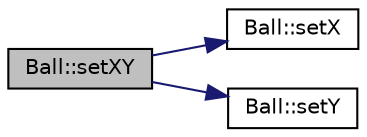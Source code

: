 digraph "Ball::setXY"
{
  edge [fontname="Helvetica",fontsize="10",labelfontname="Helvetica",labelfontsize="10"];
  node [fontname="Helvetica",fontsize="10",shape=record];
  rankdir="LR";
  Node1 [label="Ball::setXY",height=0.2,width=0.4,color="black", fillcolor="grey75", style="filled", fontcolor="black"];
  Node1 -> Node2 [color="midnightblue",fontsize="10",style="solid",fontname="Helvetica"];
  Node2 [label="Ball::setX",height=0.2,width=0.4,color="black", fillcolor="white", style="filled",URL="$classBall.html#a5499dc9c66f5f79c535ca970b02a9cee"];
  Node1 -> Node3 [color="midnightblue",fontsize="10",style="solid",fontname="Helvetica"];
  Node3 [label="Ball::setY",height=0.2,width=0.4,color="black", fillcolor="white", style="filled",URL="$classBall.html#a3216c6c42326d379f4a884993bea7e70"];
}
